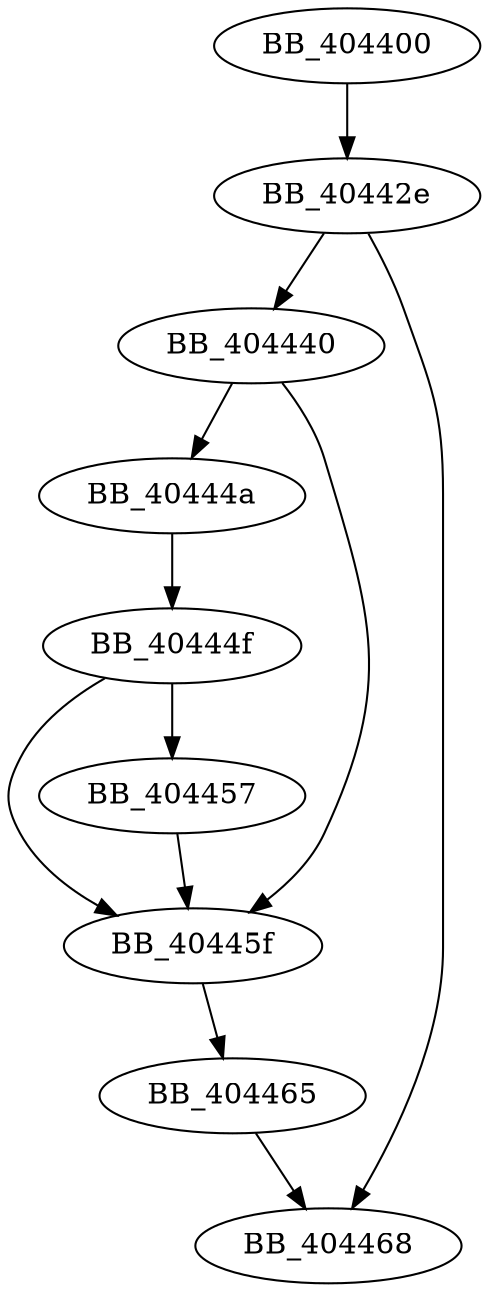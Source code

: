 DiGraph sub_404400{
BB_404400->BB_40442e
BB_40442e->BB_404440
BB_40442e->BB_404468
BB_404440->BB_40444a
BB_404440->BB_40445f
BB_40444a->BB_40444f
BB_40444f->BB_404457
BB_40444f->BB_40445f
BB_404457->BB_40445f
BB_40445f->BB_404465
BB_404465->BB_404468
}
